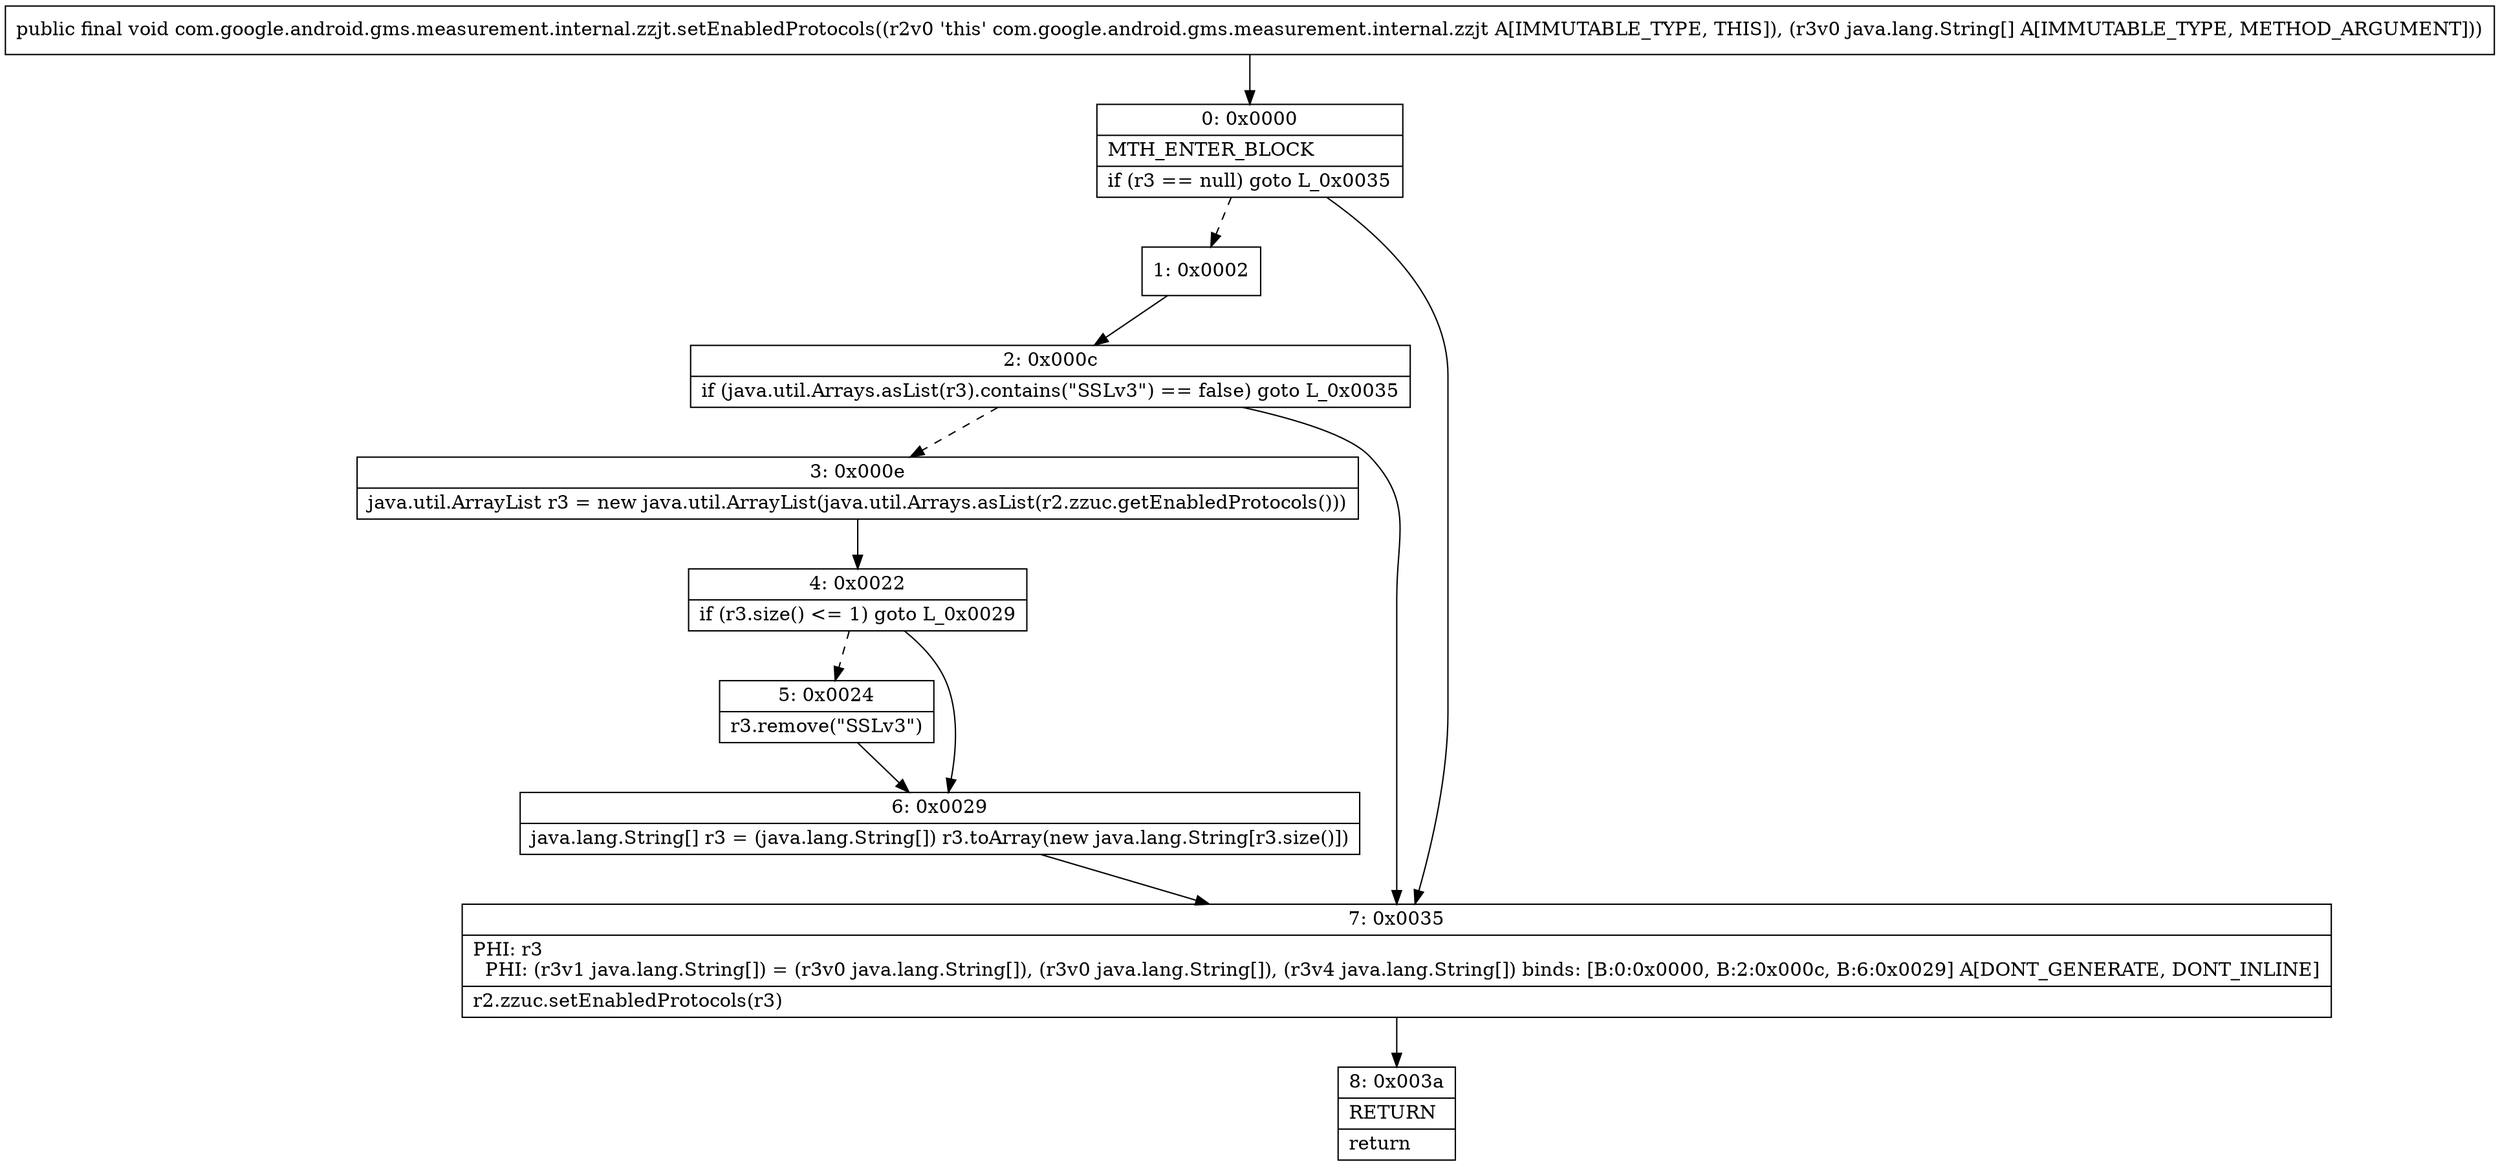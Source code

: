 digraph "CFG forcom.google.android.gms.measurement.internal.zzjt.setEnabledProtocols([Ljava\/lang\/String;)V" {
Node_0 [shape=record,label="{0\:\ 0x0000|MTH_ENTER_BLOCK\l|if (r3 == null) goto L_0x0035\l}"];
Node_1 [shape=record,label="{1\:\ 0x0002}"];
Node_2 [shape=record,label="{2\:\ 0x000c|if (java.util.Arrays.asList(r3).contains(\"SSLv3\") == false) goto L_0x0035\l}"];
Node_3 [shape=record,label="{3\:\ 0x000e|java.util.ArrayList r3 = new java.util.ArrayList(java.util.Arrays.asList(r2.zzuc.getEnabledProtocols()))\l}"];
Node_4 [shape=record,label="{4\:\ 0x0022|if (r3.size() \<= 1) goto L_0x0029\l}"];
Node_5 [shape=record,label="{5\:\ 0x0024|r3.remove(\"SSLv3\")\l}"];
Node_6 [shape=record,label="{6\:\ 0x0029|java.lang.String[] r3 = (java.lang.String[]) r3.toArray(new java.lang.String[r3.size()])\l}"];
Node_7 [shape=record,label="{7\:\ 0x0035|PHI: r3 \l  PHI: (r3v1 java.lang.String[]) = (r3v0 java.lang.String[]), (r3v0 java.lang.String[]), (r3v4 java.lang.String[]) binds: [B:0:0x0000, B:2:0x000c, B:6:0x0029] A[DONT_GENERATE, DONT_INLINE]\l|r2.zzuc.setEnabledProtocols(r3)\l}"];
Node_8 [shape=record,label="{8\:\ 0x003a|RETURN\l|return\l}"];
MethodNode[shape=record,label="{public final void com.google.android.gms.measurement.internal.zzjt.setEnabledProtocols((r2v0 'this' com.google.android.gms.measurement.internal.zzjt A[IMMUTABLE_TYPE, THIS]), (r3v0 java.lang.String[] A[IMMUTABLE_TYPE, METHOD_ARGUMENT])) }"];
MethodNode -> Node_0;
Node_0 -> Node_1[style=dashed];
Node_0 -> Node_7;
Node_1 -> Node_2;
Node_2 -> Node_3[style=dashed];
Node_2 -> Node_7;
Node_3 -> Node_4;
Node_4 -> Node_5[style=dashed];
Node_4 -> Node_6;
Node_5 -> Node_6;
Node_6 -> Node_7;
Node_7 -> Node_8;
}

